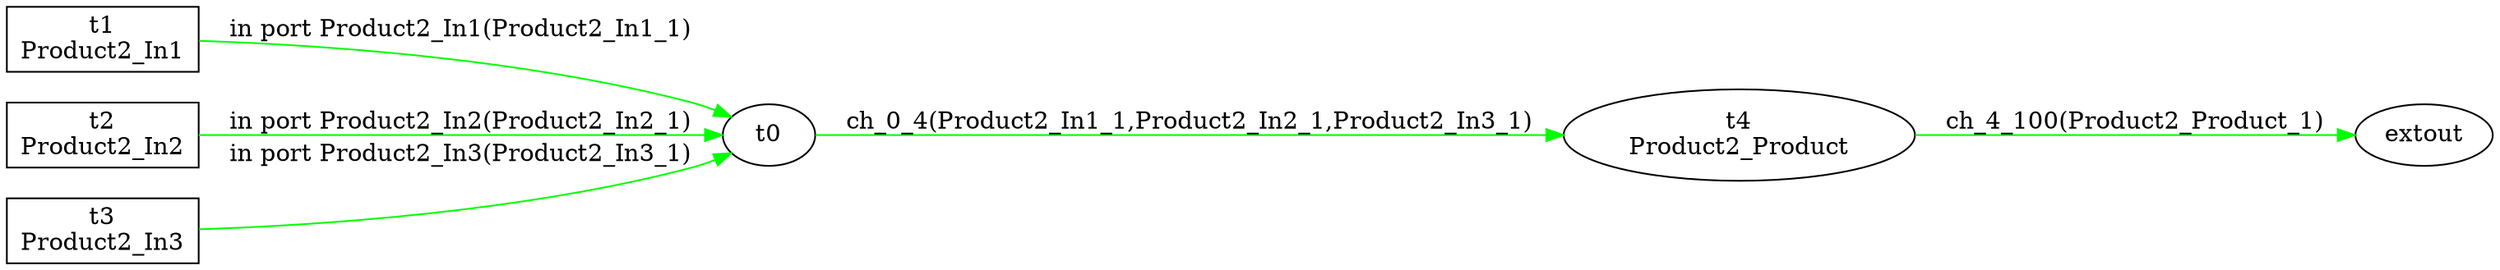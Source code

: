 digraph csp {
	graph [rankdir=LR];
	Product2_Product	 [label="t4\nProduct2_Product"];
	t0 -> Product2_Product	 [color=green,
		label="ch_0_4(Product2_In1_1,Product2_In2_1,Product2_In3_1)"];
	extout	 [label=extout];
	Product2_In1	 [label="t1\nProduct2_In1",
		shape=box];
	Product2_In1 -> t0	 [color=green,
		label="in port Product2_In1(Product2_In1_1)"];
	Product2_In2	 [label="t2\nProduct2_In2",
		shape=box];
	Product2_In2 -> t0	 [color=green,
		label="in port Product2_In2(Product2_In2_1)"];
	Product2_In3	 [label="t3\nProduct2_In3",
		shape=box];
	Product2_In3 -> t0	 [color=green,
		label="in port Product2_In3(Product2_In3_1)"];
	Product2_Product -> extout	 [color=green,
		label="ch_4_100(Product2_Product_1)"];
}
